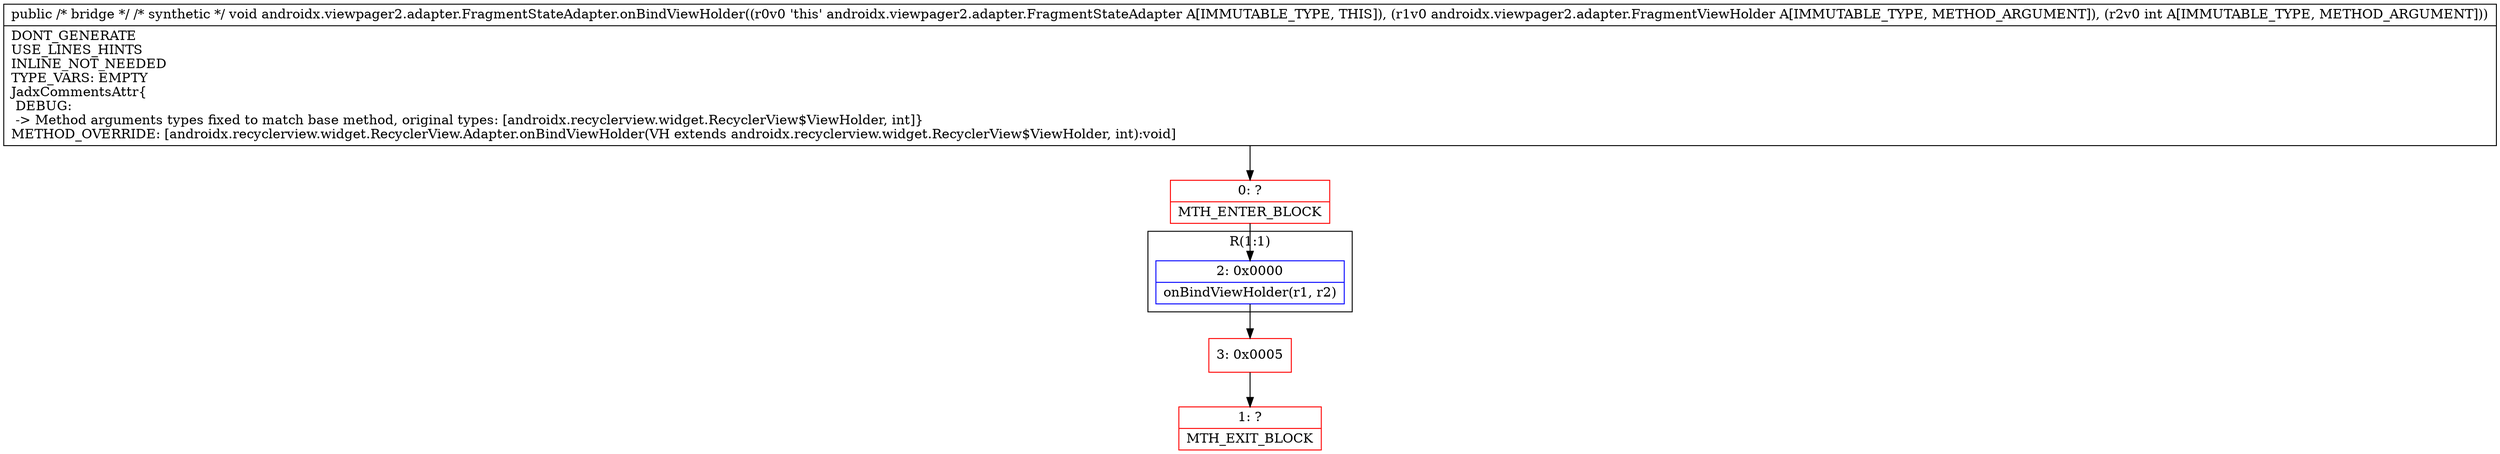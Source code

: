 digraph "CFG forandroidx.viewpager2.adapter.FragmentStateAdapter.onBindViewHolder(Landroidx\/recyclerview\/widget\/RecyclerView$ViewHolder;I)V" {
subgraph cluster_Region_224964283 {
label = "R(1:1)";
node [shape=record,color=blue];
Node_2 [shape=record,label="{2\:\ 0x0000|onBindViewHolder(r1, r2)\l}"];
}
Node_0 [shape=record,color=red,label="{0\:\ ?|MTH_ENTER_BLOCK\l}"];
Node_3 [shape=record,color=red,label="{3\:\ 0x0005}"];
Node_1 [shape=record,color=red,label="{1\:\ ?|MTH_EXIT_BLOCK\l}"];
MethodNode[shape=record,label="{public \/* bridge *\/ \/* synthetic *\/ void androidx.viewpager2.adapter.FragmentStateAdapter.onBindViewHolder((r0v0 'this' androidx.viewpager2.adapter.FragmentStateAdapter A[IMMUTABLE_TYPE, THIS]), (r1v0 androidx.viewpager2.adapter.FragmentViewHolder A[IMMUTABLE_TYPE, METHOD_ARGUMENT]), (r2v0 int A[IMMUTABLE_TYPE, METHOD_ARGUMENT]))  | DONT_GENERATE\lUSE_LINES_HINTS\lINLINE_NOT_NEEDED\lTYPE_VARS: EMPTY\lJadxCommentsAttr\{\l DEBUG: \l \-\> Method arguments types fixed to match base method, original types: [androidx.recyclerview.widget.RecyclerView$ViewHolder, int]\}\lMETHOD_OVERRIDE: [androidx.recyclerview.widget.RecyclerView.Adapter.onBindViewHolder(VH extends androidx.recyclerview.widget.RecyclerView$ViewHolder, int):void]\l}"];
MethodNode -> Node_0;Node_2 -> Node_3;
Node_0 -> Node_2;
Node_3 -> Node_1;
}

